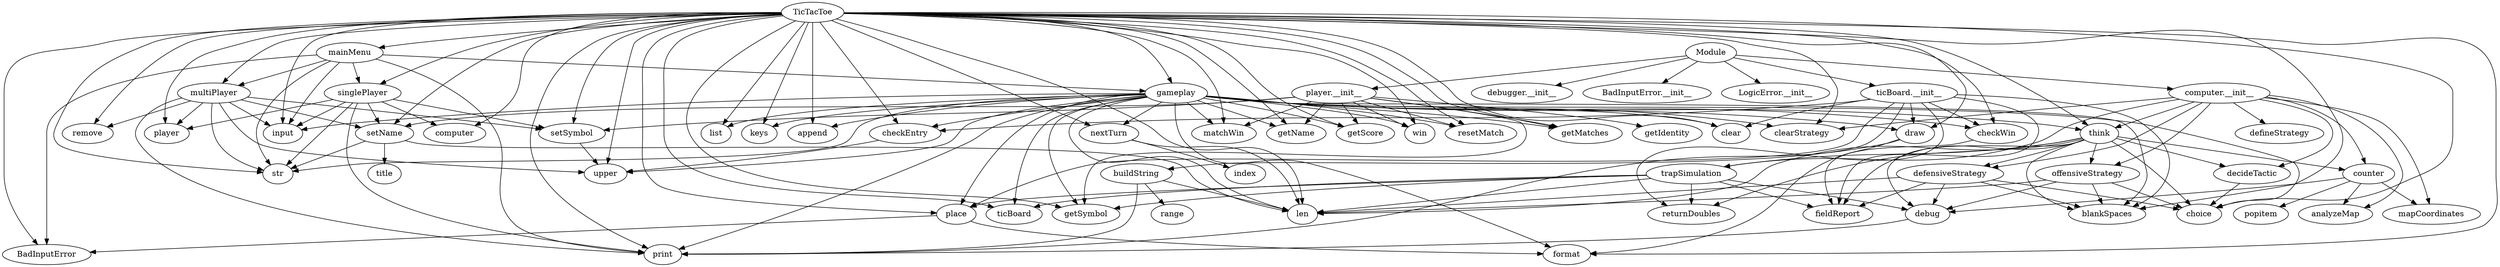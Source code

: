 strict digraph  {
draw;
print;
format;
place;
BadInputError;
clear;
fieldReport;
returnDoubles;
checkWin;
checkEntry;
upper;
buildString;
len;
range;
blankSpaces;
setName;
str;
title;
setSymbol;
win;
matchWin;
resetMatch;
getSymbol;
getName;
getIdentity;
getScore;
getMatches;
mapCoordinates;
analyzeMap;
defineStrategy;
decideTactic;
choice;
clearStrategy;
counter;
popitem;
debug;
trapSimulation;
ticBoard;
offensiveStrategy;
defensiveStrategy;
think;
nextTurn;
index;
mainMenu;
input;
singlePlayer;
gameplay;
multiPlayer;
player;
computer;
remove;
list;
keys;
append;
TicTacToe;
Module;
"BadInputError.__init__";
"LogicError.__init__";
"ticBoard.__init__";
"player.__init__";
"computer.__init__";
"debugger.__init__";
draw -> print;
draw -> format;
place -> BadInputError;
place -> format;
checkWin -> fieldReport;
checkEntry -> upper;
buildString -> len;
buildString -> print;
buildString -> range;
setName -> len;
setName -> str;
setName -> title;
setSymbol -> upper;
decideTactic -> choice;
counter -> popitem;
counter -> analyzeMap;
counter -> mapCoordinates;
counter -> debug;
debug -> print;
trapSimulation -> ticBoard;
trapSimulation -> place;
trapSimulation -> getSymbol;
trapSimulation -> returnDoubles;
trapSimulation -> fieldReport;
trapSimulation -> len;
trapSimulation -> debug;
offensiveStrategy -> len;
offensiveStrategy -> blankSpaces;
offensiveStrategy -> debug;
offensiveStrategy -> choice;
defensiveStrategy -> debug;
defensiveStrategy -> len;
defensiveStrategy -> blankSpaces;
defensiveStrategy -> fieldReport;
defensiveStrategy -> choice;
think -> fieldReport;
think -> returnDoubles;
think -> blankSpaces;
think -> counter;
think -> trapSimulation;
think -> len;
think -> decideTactic;
think -> offensiveStrategy;
think -> defensiveStrategy;
think -> debug;
think -> choice;
nextTurn -> index;
nextTurn -> len;
mainMenu -> print;
mainMenu -> str;
mainMenu -> input;
mainMenu -> singlePlayer;
mainMenu -> gameplay;
mainMenu -> multiPlayer;
mainMenu -> BadInputError;
singlePlayer -> player;
singlePlayer -> print;
singlePlayer -> str;
singlePlayer -> input;
singlePlayer -> setName;
singlePlayer -> setSymbol;
singlePlayer -> computer;
gameplay -> print;
gameplay -> format;
gameplay -> getName;
gameplay -> ticBoard;
gameplay -> list;
gameplay -> keys;
gameplay -> choice;
gameplay -> draw;
gameplay -> upper;
gameplay -> str;
gameplay -> input;
gameplay -> checkEntry;
gameplay -> think;
gameplay -> place;
gameplay -> getSymbol;
gameplay -> append;
gameplay -> checkWin;
gameplay -> nextTurn;
gameplay -> getMatches;
gameplay -> win;
gameplay -> resetMatch;
gameplay -> matchWin;
gameplay -> clearStrategy;
gameplay -> clear;
gameplay -> len;
gameplay -> blankSpaces;
gameplay -> getScore;
multiPlayer -> player;
multiPlayer -> print;
multiPlayer -> str;
multiPlayer -> input;
multiPlayer -> setName;
multiPlayer -> setSymbol;
multiPlayer -> remove;
multiPlayer -> upper;
TicTacToe -> print;
TicTacToe -> str;
TicTacToe -> input;
TicTacToe -> singlePlayer;
TicTacToe -> gameplay;
TicTacToe -> multiPlayer;
TicTacToe -> BadInputError;
TicTacToe -> player;
TicTacToe -> setName;
TicTacToe -> setSymbol;
TicTacToe -> computer;
TicTacToe -> remove;
TicTacToe -> upper;
TicTacToe -> format;
TicTacToe -> getName;
TicTacToe -> ticBoard;
TicTacToe -> list;
TicTacToe -> keys;
TicTacToe -> choice;
TicTacToe -> draw;
TicTacToe -> checkEntry;
TicTacToe -> think;
TicTacToe -> place;
TicTacToe -> getSymbol;
TicTacToe -> append;
TicTacToe -> checkWin;
TicTacToe -> nextTurn;
TicTacToe -> getMatches;
TicTacToe -> win;
TicTacToe -> resetMatch;
TicTacToe -> matchWin;
TicTacToe -> clearStrategy;
TicTacToe -> clear;
TicTacToe -> len;
TicTacToe -> blankSpaces;
TicTacToe -> getScore;
TicTacToe -> mainMenu;
Module -> "BadInputError.__init__";
Module -> "LogicError.__init__";
Module -> "ticBoard.__init__";
Module -> "player.__init__";
Module -> "computer.__init__";
Module -> "debugger.__init__";
"ticBoard.__init__" -> draw;
"ticBoard.__init__" -> place;
"ticBoard.__init__" -> clear;
"ticBoard.__init__" -> fieldReport;
"ticBoard.__init__" -> returnDoubles;
"ticBoard.__init__" -> checkWin;
"ticBoard.__init__" -> checkEntry;
"ticBoard.__init__" -> buildString;
"ticBoard.__init__" -> blankSpaces;
"player.__init__" -> setName;
"player.__init__" -> setSymbol;
"player.__init__" -> win;
"player.__init__" -> matchWin;
"player.__init__" -> resetMatch;
"player.__init__" -> getSymbol;
"player.__init__" -> getName;
"player.__init__" -> getIdentity;
"player.__init__" -> getScore;
"player.__init__" -> getMatches;
"computer.__init__" -> mapCoordinates;
"computer.__init__" -> analyzeMap;
"computer.__init__" -> defineStrategy;
"computer.__init__" -> decideTactic;
"computer.__init__" -> clearStrategy;
"computer.__init__" -> counter;
"computer.__init__" -> trapSimulation;
"computer.__init__" -> offensiveStrategy;
"computer.__init__" -> defensiveStrategy;
"computer.__init__" -> think;
}
